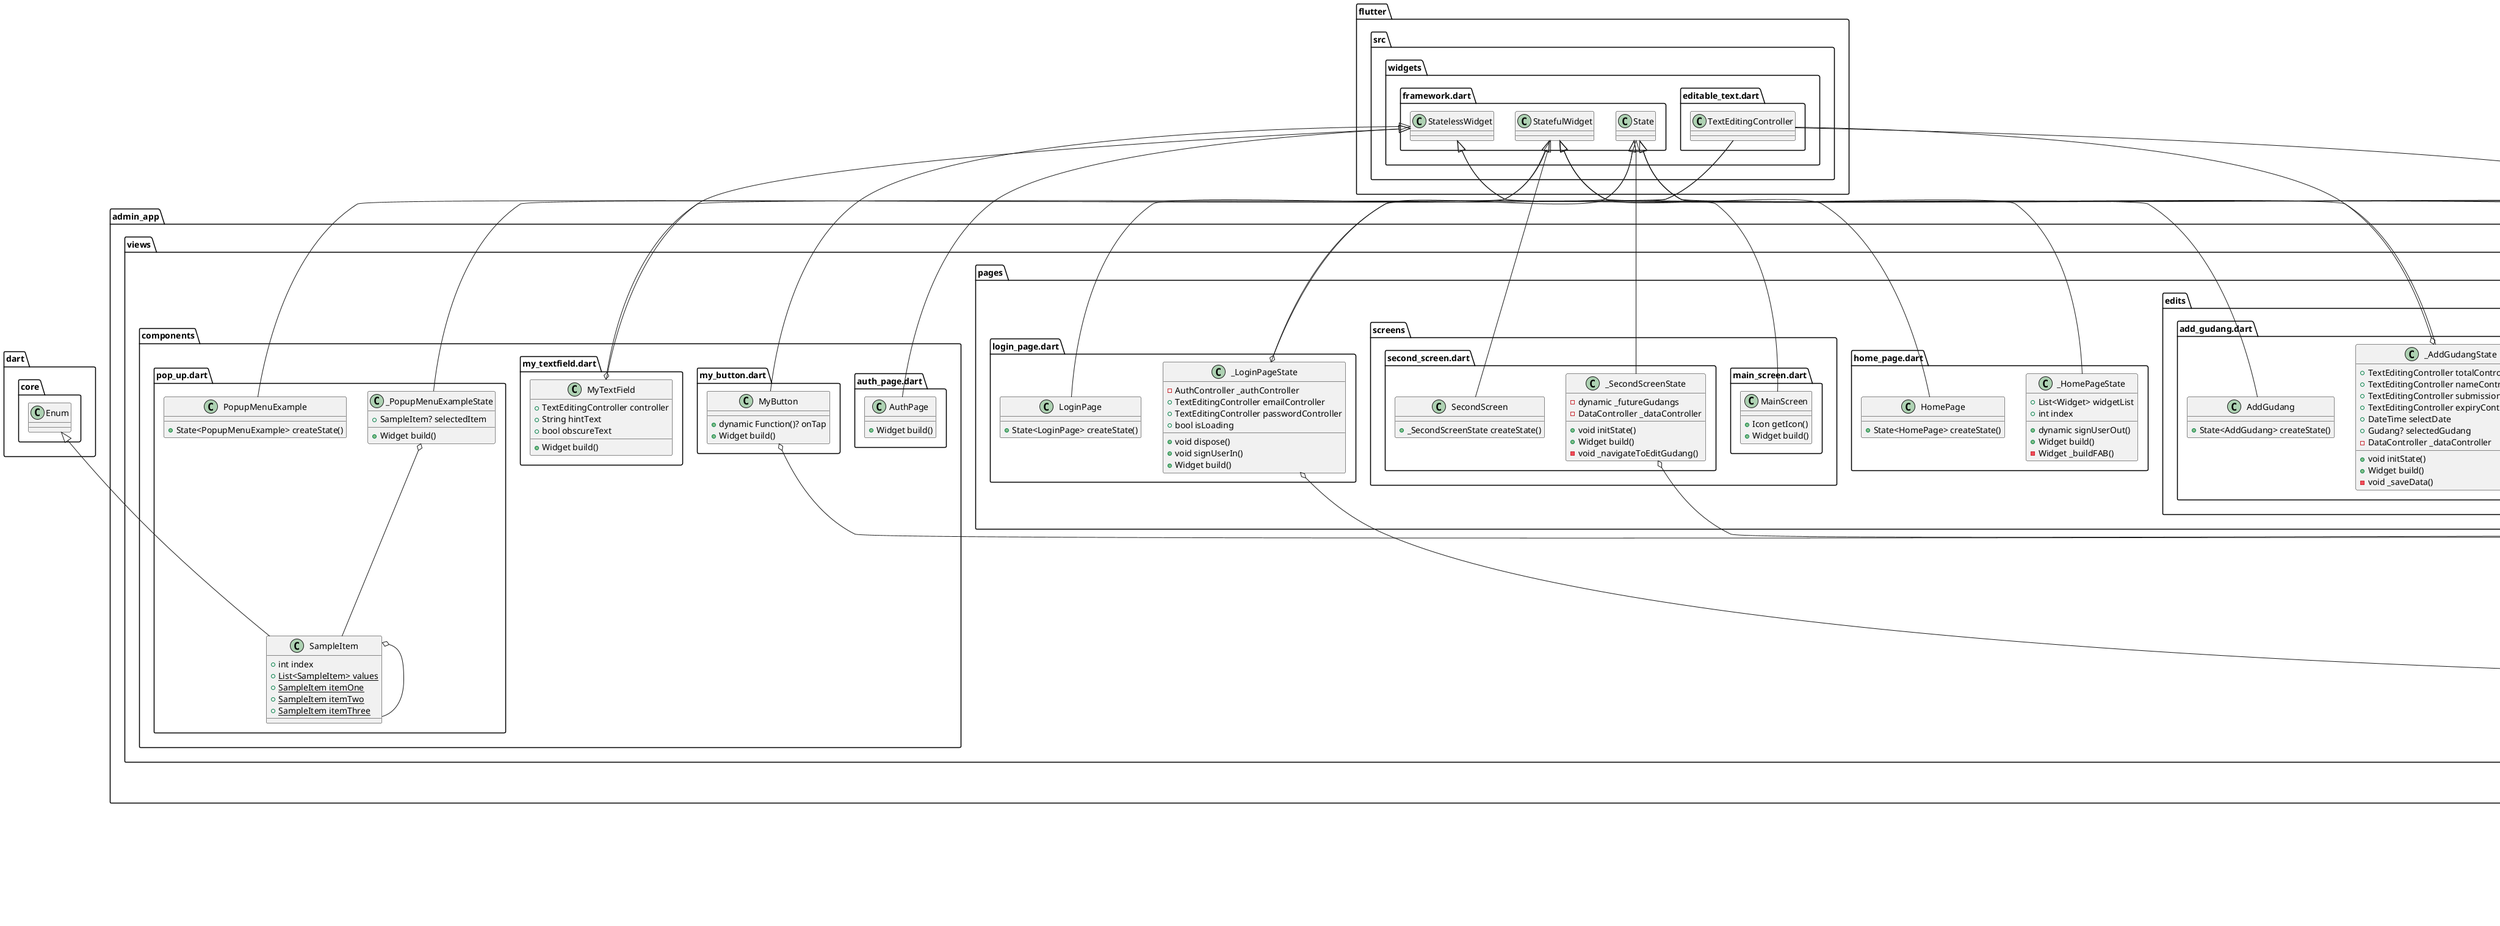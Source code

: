 @startuml
set namespaceSeparator ::

class "admin_app::controllers::auth_controller.dart::AuthController" {
  -FirebaseAuth _auth
  +dynamic signIn()
  +Stream<User?> authStateChanges()
  +void signOut()
}

"admin_app::controllers::auth_controller.dart::AuthController" o-- "firebase_auth::firebase_auth.dart::FirebaseAuth"

class "admin_app::controllers::data_controller.dart::DataController" {
  -DatabaseReference _gudangRef
  -DatabaseReference _transaksiRef
  +dynamic getGudangData()
  +dynamic getTransaksiData()
  +dynamic addGudang()
  +dynamic addTransaksi()
  +dynamic updateGudang()
  +dynamic updateTransaksi()
  +dynamic deleteGudang()
  +dynamic deleteTransaksi()
  +dynamic addTransaction()
  +dynamic updateGudangStock()
}

"admin_app::controllers::data_controller.dart::DataController" o-- "firebase_database::firebase_database.dart::DatabaseReference"

class "admin_app::firebase_options.dart::DefaultFirebaseOptions" {
  {static} +FirebaseOptions web
  {static} +FirebaseOptions android
  {static} +FirebaseOptions ios
  {static} +FirebaseOptions macos
  {static} +FirebaseOptions windows
  {static} +FirebaseOptions currentPlatform
}

"admin_app::firebase_options.dart::DefaultFirebaseOptions" o-- "firebase_core_platform_interface::firebase_core_platform_interface.dart::FirebaseOptions"

class "admin_app::main.dart::MyApp" {
  +Widget build()
}

"flutter::src::widgets::framework.dart::StatelessWidget" <|-- "admin_app::main.dart::MyApp"

class "admin_app::models::med_model.dart::Gudang" {
  +String id
  +String name
  +String tipe
  +int totalObat
  +Map<String, ExpiryDetail> expiryDetails
  +Map<String, dynamic> toJson()
}

class "admin_app::models::med_model.dart::ExpiryDetail" {
  +String expiryDate
  +int quantity
  +String submissionDate
  +Map<String, dynamic> toJson()
}

class "admin_app::models::trans_model.dart::Transaksi" {
  +String id
  +String date
  +String gudangId
  +String name
  +String tipe
  +int totalTrans
  +Map<String, dynamic> toJson()
}

class "admin_app::views::components::auth_page.dart::AuthPage" {
  +Widget build()
}

"flutter::src::widgets::framework.dart::StatelessWidget" <|-- "admin_app::views::components::auth_page.dart::AuthPage"

class "admin_app::views::components::my_button.dart::MyButton" {
  +dynamic Function()? onTap
  +Widget build()
}

"admin_app::views::components::my_button.dart::MyButton" o-- "null::dynamic Function()"
"flutter::src::widgets::framework.dart::StatelessWidget" <|-- "admin_app::views::components::my_button.dart::MyButton"

class "admin_app::views::components::my_textfield.dart::MyTextField" {
  +TextEditingController controller
  +String hintText
  +bool obscureText
  +Widget build()
}

"admin_app::views::components::my_textfield.dart::MyTextField" o-- "flutter::src::widgets::editable_text.dart::TextEditingController"
"flutter::src::widgets::framework.dart::StatelessWidget" <|-- "admin_app::views::components::my_textfield.dart::MyTextField"

class "admin_app::views::components::pop_up.dart::PopupMenuExample" {
  +State<PopupMenuExample> createState()
}

"flutter::src::widgets::framework.dart::StatefulWidget" <|-- "admin_app::views::components::pop_up.dart::PopupMenuExample"

class "admin_app::views::components::pop_up.dart::_PopupMenuExampleState" {
  +SampleItem? selectedItem
  +Widget build()
}

"admin_app::views::components::pop_up.dart::_PopupMenuExampleState" o-- "admin_app::views::components::pop_up.dart::SampleItem"
"flutter::src::widgets::framework.dart::State" <|-- "admin_app::views::components::pop_up.dart::_PopupMenuExampleState"

class "admin_app::views::components::pop_up.dart::SampleItem" {
  +int index
  {static} +List<SampleItem> values
  {static} +SampleItem itemOne
  {static} +SampleItem itemTwo
  {static} +SampleItem itemThree
}

"admin_app::views::components::pop_up.dart::SampleItem" o-- "admin_app::views::components::pop_up.dart::SampleItem"
"dart::core::Enum" <|-- "admin_app::views::components::pop_up.dart::SampleItem"

class "admin_app::views::pages::edits::add_catat.dart::AddTransaksi" {
  +State<AddTransaksi> createState()
}

"flutter::src::widgets::framework.dart::StatefulWidget" <|-- "admin_app::views::pages::edits::add_catat.dart::AddTransaksi"

class "admin_app::views::pages::edits::add_catat.dart::_AddTransaksiState" {
  +TextEditingController totalController
  +TextEditingController nameController
  +TextEditingController submissionController
  +DateTime selectDate
  +Gudang? selectedGudang
  -DataController _dataController
  +void initState()
  +Widget build()
  -void _saveData()
}

"admin_app::views::pages::edits::add_catat.dart::_AddTransaksiState" o-- "flutter::src::widgets::editable_text.dart::TextEditingController"
"admin_app::views::pages::edits::add_catat.dart::_AddTransaksiState" o-- "admin_app::models::med_model.dart::Gudang"
"admin_app::views::pages::edits::add_catat.dart::_AddTransaksiState" o-- "admin_app::controllers::data_controller.dart::DataController"
"flutter::src::widgets::framework.dart::State" <|-- "admin_app::views::pages::edits::add_catat.dart::_AddTransaksiState"

class "admin_app::views::pages::edits::add_gudang.dart::AddGudang" {
  +State<AddGudang> createState()
}

"flutter::src::widgets::framework.dart::StatefulWidget" <|-- "admin_app::views::pages::edits::add_gudang.dart::AddGudang"

class "admin_app::views::pages::edits::add_gudang.dart::_AddGudangState" {
  +TextEditingController totalController
  +TextEditingController nameController
  +TextEditingController submissionController
  +TextEditingController expiryController
  +DateTime selectDate
  +Gudang? selectedGudang
  -DataController _dataController
  +void initState()
  +Widget build()
  -void _saveData()
}

"admin_app::views::pages::edits::add_gudang.dart::_AddGudangState" o-- "flutter::src::widgets::editable_text.dart::TextEditingController"
"admin_app::views::pages::edits::add_gudang.dart::_AddGudangState" o-- "admin_app::models::med_model.dart::Gudang"
"admin_app::views::pages::edits::add_gudang.dart::_AddGudangState" o-- "admin_app::controllers::data_controller.dart::DataController"
"flutter::src::widgets::framework.dart::State" <|-- "admin_app::views::pages::edits::add_gudang.dart::_AddGudangState"

class "admin_app::views::pages::home_page.dart::HomePage" {
  +State<HomePage> createState()
}

"flutter::src::widgets::framework.dart::StatefulWidget" <|-- "admin_app::views::pages::home_page.dart::HomePage"

class "admin_app::views::pages::home_page.dart::_HomePageState" {
  +List<Widget> widgetList
  +int index
  +dynamic signUserOut()
  +Widget build()
  -Widget _buildFAB()
}

"flutter::src::widgets::framework.dart::State" <|-- "admin_app::views::pages::home_page.dart::_HomePageState"

class "admin_app::views::pages::login_page.dart::LoginPage" {
  +State<LoginPage> createState()
}

"flutter::src::widgets::framework.dart::StatefulWidget" <|-- "admin_app::views::pages::login_page.dart::LoginPage"

class "admin_app::views::pages::login_page.dart::_LoginPageState" {
  -AuthController _authController
  +TextEditingController emailController
  +TextEditingController passwordController
  +bool isLoading
  +void dispose()
  +void signUserIn()
  +Widget build()
}

"admin_app::views::pages::login_page.dart::_LoginPageState" o-- "admin_app::controllers::auth_controller.dart::AuthController"
"admin_app::views::pages::login_page.dart::_LoginPageState" o-- "flutter::src::widgets::editable_text.dart::TextEditingController"
"flutter::src::widgets::framework.dart::State" <|-- "admin_app::views::pages::login_page.dart::_LoginPageState"

class "admin_app::views::pages::screens::main_screen.dart::MainScreen" {
  +Icon getIcon()
  +Widget build()
}

"flutter::src::widgets::framework.dart::StatelessWidget" <|-- "admin_app::views::pages::screens::main_screen.dart::MainScreen"

class "admin_app::views::pages::screens::second_screen.dart::SecondScreen" {
  +_SecondScreenState createState()
}

"flutter::src::widgets::framework.dart::StatefulWidget" <|-- "admin_app::views::pages::screens::second_screen.dart::SecondScreen"

class "admin_app::views::pages::screens::second_screen.dart::_SecondScreenState" {
  -dynamic _futureGudangs
  -DataController _dataController
  +void initState()
  +Widget build()
  -void _navigateToEditGudang()
}

"admin_app::views::pages::screens::second_screen.dart::_SecondScreenState" o-- "admin_app::controllers::data_controller.dart::DataController"
"flutter::src::widgets::framework.dart::State" <|-- "admin_app::views::pages::screens::second_screen.dart::_SecondScreenState"


@enduml
